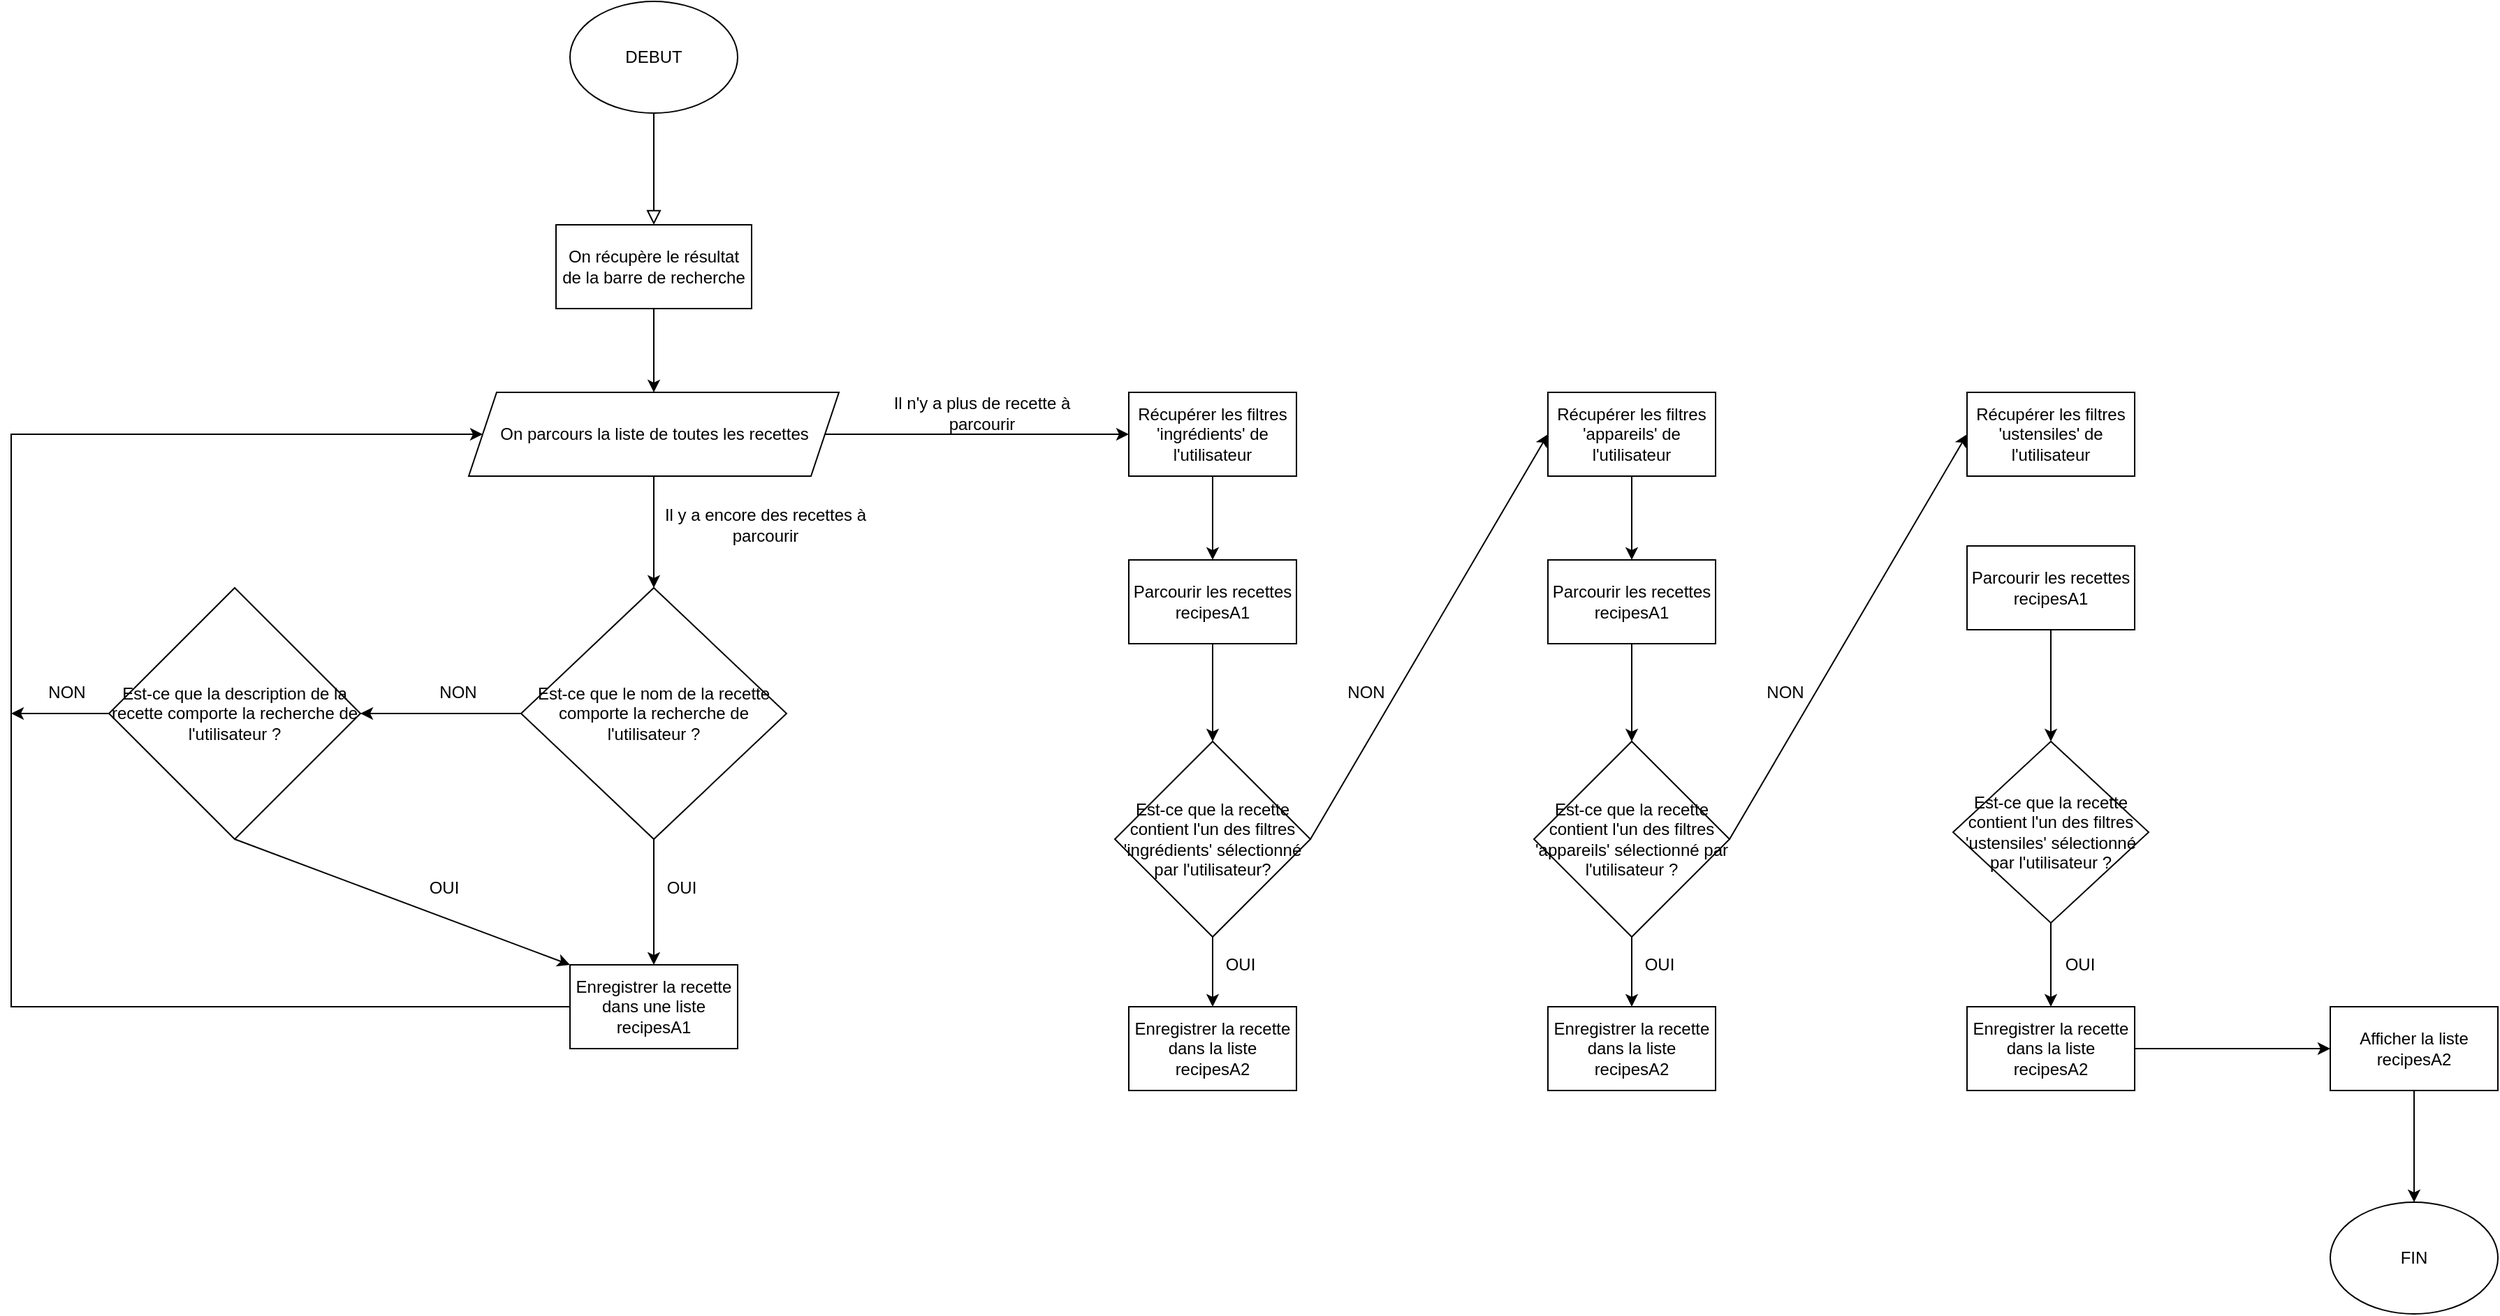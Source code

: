 <mxfile version="22.1.17" type="github">
  <diagram id="C5RBs43oDa-KdzZeNtuy" name="Page-1">
    <mxGraphModel dx="1877" dy="522" grid="1" gridSize="10" guides="1" tooltips="1" connect="1" arrows="1" fold="1" page="1" pageScale="1" pageWidth="827" pageHeight="1169" math="0" shadow="0">
      <root>
        <mxCell id="WIyWlLk6GJQsqaUBKTNV-0" />
        <mxCell id="WIyWlLk6GJQsqaUBKTNV-1" parent="WIyWlLk6GJQsqaUBKTNV-0" />
        <mxCell id="WIyWlLk6GJQsqaUBKTNV-2" value="" style="rounded=0;html=1;jettySize=auto;orthogonalLoop=1;fontSize=11;endArrow=block;endFill=0;endSize=8;strokeWidth=1;shadow=0;labelBackgroundColor=none;edgeStyle=orthogonalEdgeStyle;" parent="WIyWlLk6GJQsqaUBKTNV-1" edge="1">
          <mxGeometry relative="1" as="geometry">
            <mxPoint x="220" y="120" as="sourcePoint" />
            <mxPoint x="220" y="200" as="targetPoint" />
          </mxGeometry>
        </mxCell>
        <mxCell id="Xilps3Jjmm4mwuuj0VUE-0" value="DEBUT" style="ellipse;whiteSpace=wrap;html=1;" vertex="1" parent="WIyWlLk6GJQsqaUBKTNV-1">
          <mxGeometry x="160" y="40" width="120" height="80" as="geometry" />
        </mxCell>
        <mxCell id="Xilps3Jjmm4mwuuj0VUE-5" value="" style="edgeStyle=orthogonalEdgeStyle;rounded=0;orthogonalLoop=1;jettySize=auto;html=1;" edge="1" parent="WIyWlLk6GJQsqaUBKTNV-1" source="Xilps3Jjmm4mwuuj0VUE-2" target="Xilps3Jjmm4mwuuj0VUE-3">
          <mxGeometry relative="1" as="geometry">
            <Array as="points">
              <mxPoint x="220" y="280" />
              <mxPoint x="220" y="280" />
            </Array>
          </mxGeometry>
        </mxCell>
        <mxCell id="Xilps3Jjmm4mwuuj0VUE-2" value="On récupère le résultat de la barre de recherche" style="rounded=0;whiteSpace=wrap;html=1;" vertex="1" parent="WIyWlLk6GJQsqaUBKTNV-1">
          <mxGeometry x="150" y="200" width="140" height="60" as="geometry" />
        </mxCell>
        <mxCell id="Xilps3Jjmm4mwuuj0VUE-9" value="" style="edgeStyle=orthogonalEdgeStyle;rounded=0;orthogonalLoop=1;jettySize=auto;html=1;" edge="1" parent="WIyWlLk6GJQsqaUBKTNV-1" source="Xilps3Jjmm4mwuuj0VUE-3" target="Xilps3Jjmm4mwuuj0VUE-7">
          <mxGeometry relative="1" as="geometry" />
        </mxCell>
        <mxCell id="Xilps3Jjmm4mwuuj0VUE-3" value="On parcours la liste de toutes les recettes" style="shape=parallelogram;perimeter=parallelogramPerimeter;whiteSpace=wrap;html=1;fixedSize=1;" vertex="1" parent="WIyWlLk6GJQsqaUBKTNV-1">
          <mxGeometry x="87.5" y="320" width="265" height="60" as="geometry" />
        </mxCell>
        <mxCell id="Xilps3Jjmm4mwuuj0VUE-12" value="" style="edgeStyle=orthogonalEdgeStyle;rounded=0;orthogonalLoop=1;jettySize=auto;html=1;" edge="1" parent="WIyWlLk6GJQsqaUBKTNV-1" source="Xilps3Jjmm4mwuuj0VUE-7" target="Xilps3Jjmm4mwuuj0VUE-11">
          <mxGeometry relative="1" as="geometry" />
        </mxCell>
        <mxCell id="Xilps3Jjmm4mwuuj0VUE-7" value="Est-ce que le nom de la recette comporte la recherche de l&#39;utilisateur ?" style="rhombus;whiteSpace=wrap;html=1;" vertex="1" parent="WIyWlLk6GJQsqaUBKTNV-1">
          <mxGeometry x="125" y="460" width="190" height="180" as="geometry" />
        </mxCell>
        <mxCell id="Xilps3Jjmm4mwuuj0VUE-10" value="Il y a encore des recettes à parcourir" style="text;html=1;strokeColor=none;fillColor=none;align=center;verticalAlign=middle;whiteSpace=wrap;rounded=0;" vertex="1" parent="WIyWlLk6GJQsqaUBKTNV-1">
          <mxGeometry x="220" y="400" width="160" height="30" as="geometry" />
        </mxCell>
        <mxCell id="Xilps3Jjmm4mwuuj0VUE-24" style="edgeStyle=orthogonalEdgeStyle;rounded=0;orthogonalLoop=1;jettySize=auto;html=1;exitX=0;exitY=0.5;exitDx=0;exitDy=0;entryX=0;entryY=0.5;entryDx=0;entryDy=0;" edge="1" parent="WIyWlLk6GJQsqaUBKTNV-1" source="Xilps3Jjmm4mwuuj0VUE-11" target="Xilps3Jjmm4mwuuj0VUE-3">
          <mxGeometry relative="1" as="geometry">
            <Array as="points">
              <mxPoint x="-240" y="760" />
              <mxPoint x="-240" y="350" />
            </Array>
          </mxGeometry>
        </mxCell>
        <mxCell id="Xilps3Jjmm4mwuuj0VUE-11" value="Enregistrer la recette dans une liste recipesA1" style="rounded=0;whiteSpace=wrap;html=1;" vertex="1" parent="WIyWlLk6GJQsqaUBKTNV-1">
          <mxGeometry x="160" y="730" width="120" height="60" as="geometry" />
        </mxCell>
        <mxCell id="Xilps3Jjmm4mwuuj0VUE-13" value="OUI" style="text;html=1;strokeColor=none;fillColor=none;align=center;verticalAlign=middle;whiteSpace=wrap;rounded=0;" vertex="1" parent="WIyWlLk6GJQsqaUBKTNV-1">
          <mxGeometry x="210" y="660" width="60" height="30" as="geometry" />
        </mxCell>
        <mxCell id="Xilps3Jjmm4mwuuj0VUE-25" value="" style="endArrow=classic;html=1;rounded=0;exitX=0;exitY=0.5;exitDx=0;exitDy=0;" edge="1" parent="WIyWlLk6GJQsqaUBKTNV-1" source="Xilps3Jjmm4mwuuj0VUE-7">
          <mxGeometry width="50" height="50" relative="1" as="geometry">
            <mxPoint x="190" y="600" as="sourcePoint" />
            <mxPoint x="10" y="550" as="targetPoint" />
          </mxGeometry>
        </mxCell>
        <mxCell id="Xilps3Jjmm4mwuuj0VUE-26" value="NON" style="text;html=1;strokeColor=none;fillColor=none;align=center;verticalAlign=middle;whiteSpace=wrap;rounded=0;" vertex="1" parent="WIyWlLk6GJQsqaUBKTNV-1">
          <mxGeometry x="50" y="520" width="60" height="30" as="geometry" />
        </mxCell>
        <mxCell id="Xilps3Jjmm4mwuuj0VUE-27" value="Est-ce que la description de la recette comporte la recherche de l&#39;utilisateur ?" style="rhombus;whiteSpace=wrap;html=1;" vertex="1" parent="WIyWlLk6GJQsqaUBKTNV-1">
          <mxGeometry x="-170" y="460" width="180" height="180" as="geometry" />
        </mxCell>
        <mxCell id="Xilps3Jjmm4mwuuj0VUE-28" value="" style="endArrow=classic;html=1;rounded=0;exitX=0.5;exitY=1;exitDx=0;exitDy=0;entryX=0;entryY=0;entryDx=0;entryDy=0;" edge="1" parent="WIyWlLk6GJQsqaUBKTNV-1" source="Xilps3Jjmm4mwuuj0VUE-27" target="Xilps3Jjmm4mwuuj0VUE-11">
          <mxGeometry width="50" height="50" relative="1" as="geometry">
            <mxPoint x="190" y="600" as="sourcePoint" />
            <mxPoint x="240" y="550" as="targetPoint" />
          </mxGeometry>
        </mxCell>
        <mxCell id="Xilps3Jjmm4mwuuj0VUE-29" value="OUI" style="text;html=1;strokeColor=none;fillColor=none;align=center;verticalAlign=middle;whiteSpace=wrap;rounded=0;" vertex="1" parent="WIyWlLk6GJQsqaUBKTNV-1">
          <mxGeometry x="40" y="660" width="60" height="30" as="geometry" />
        </mxCell>
        <mxCell id="Xilps3Jjmm4mwuuj0VUE-30" value="" style="endArrow=classic;html=1;rounded=0;exitX=0;exitY=0.5;exitDx=0;exitDy=0;" edge="1" parent="WIyWlLk6GJQsqaUBKTNV-1" source="Xilps3Jjmm4mwuuj0VUE-27">
          <mxGeometry width="50" height="50" relative="1" as="geometry">
            <mxPoint x="190" y="600" as="sourcePoint" />
            <mxPoint x="-240" y="550" as="targetPoint" />
          </mxGeometry>
        </mxCell>
        <mxCell id="Xilps3Jjmm4mwuuj0VUE-32" value="NON" style="text;html=1;strokeColor=none;fillColor=none;align=center;verticalAlign=middle;whiteSpace=wrap;rounded=0;" vertex="1" parent="WIyWlLk6GJQsqaUBKTNV-1">
          <mxGeometry x="-230" y="520" width="60" height="30" as="geometry" />
        </mxCell>
        <mxCell id="Xilps3Jjmm4mwuuj0VUE-33" value="Récupérer les filtres &#39;ingrédients&#39; de l&#39;utilisateur" style="rounded=0;whiteSpace=wrap;html=1;" vertex="1" parent="WIyWlLk6GJQsqaUBKTNV-1">
          <mxGeometry x="560" y="320" width="120" height="60" as="geometry" />
        </mxCell>
        <mxCell id="Xilps3Jjmm4mwuuj0VUE-49" value="" style="edgeStyle=orthogonalEdgeStyle;rounded=0;orthogonalLoop=1;jettySize=auto;html=1;" edge="1" parent="WIyWlLk6GJQsqaUBKTNV-1" source="Xilps3Jjmm4mwuuj0VUE-34" target="Xilps3Jjmm4mwuuj0VUE-47">
          <mxGeometry relative="1" as="geometry" />
        </mxCell>
        <mxCell id="Xilps3Jjmm4mwuuj0VUE-34" value="Récupérer les filtres &#39;appareils&#39; de l&#39;utilisateur" style="rounded=0;whiteSpace=wrap;html=1;" vertex="1" parent="WIyWlLk6GJQsqaUBKTNV-1">
          <mxGeometry x="860" y="320" width="120" height="60" as="geometry" />
        </mxCell>
        <mxCell id="Xilps3Jjmm4mwuuj0VUE-35" value="Récupérer les filtres &#39;ustensiles&#39; de l&#39;utilisateur" style="rounded=0;whiteSpace=wrap;html=1;" vertex="1" parent="WIyWlLk6GJQsqaUBKTNV-1">
          <mxGeometry x="1160" y="320" width="120" height="60" as="geometry" />
        </mxCell>
        <mxCell id="Xilps3Jjmm4mwuuj0VUE-36" value="" style="endArrow=classic;html=1;rounded=0;exitX=1;exitY=0.5;exitDx=0;exitDy=0;entryX=0;entryY=0.5;entryDx=0;entryDy=0;" edge="1" parent="WIyWlLk6GJQsqaUBKTNV-1" source="Xilps3Jjmm4mwuuj0VUE-3" target="Xilps3Jjmm4mwuuj0VUE-33">
          <mxGeometry width="50" height="50" relative="1" as="geometry">
            <mxPoint x="540" y="600" as="sourcePoint" />
            <mxPoint x="590" y="550" as="targetPoint" />
          </mxGeometry>
        </mxCell>
        <mxCell id="Xilps3Jjmm4mwuuj0VUE-37" value="Il n&#39;y a plus de recette à parcourir" style="text;html=1;strokeColor=none;fillColor=none;align=center;verticalAlign=middle;whiteSpace=wrap;rounded=0;" vertex="1" parent="WIyWlLk6GJQsqaUBKTNV-1">
          <mxGeometry x="370" y="320" width="170" height="30" as="geometry" />
        </mxCell>
        <mxCell id="Xilps3Jjmm4mwuuj0VUE-38" value="Parcourir les recettes recipesA1" style="rounded=0;whiteSpace=wrap;html=1;" vertex="1" parent="WIyWlLk6GJQsqaUBKTNV-1">
          <mxGeometry x="560" y="440" width="120" height="60" as="geometry" />
        </mxCell>
        <mxCell id="Xilps3Jjmm4mwuuj0VUE-39" value="" style="endArrow=classic;html=1;rounded=0;exitX=0.5;exitY=1;exitDx=0;exitDy=0;entryX=0.5;entryY=0;entryDx=0;entryDy=0;" edge="1" parent="WIyWlLk6GJQsqaUBKTNV-1" source="Xilps3Jjmm4mwuuj0VUE-33" target="Xilps3Jjmm4mwuuj0VUE-38">
          <mxGeometry width="50" height="50" relative="1" as="geometry">
            <mxPoint x="420" y="600" as="sourcePoint" />
            <mxPoint x="470" y="550" as="targetPoint" />
          </mxGeometry>
        </mxCell>
        <mxCell id="Xilps3Jjmm4mwuuj0VUE-40" value="Est-ce que la recette contient l&#39;un des filtres &#39;ingrédients&#39; sélectionné par l&#39;utilisateur?" style="rhombus;whiteSpace=wrap;html=1;" vertex="1" parent="WIyWlLk6GJQsqaUBKTNV-1">
          <mxGeometry x="550" y="570" width="140" height="140" as="geometry" />
        </mxCell>
        <mxCell id="Xilps3Jjmm4mwuuj0VUE-41" value="" style="endArrow=classic;html=1;rounded=0;exitX=0.5;exitY=1;exitDx=0;exitDy=0;entryX=0.5;entryY=0;entryDx=0;entryDy=0;" edge="1" parent="WIyWlLk6GJQsqaUBKTNV-1" source="Xilps3Jjmm4mwuuj0VUE-38" target="Xilps3Jjmm4mwuuj0VUE-40">
          <mxGeometry width="50" height="50" relative="1" as="geometry">
            <mxPoint x="420" y="600" as="sourcePoint" />
            <mxPoint x="470" y="550" as="targetPoint" />
          </mxGeometry>
        </mxCell>
        <mxCell id="Xilps3Jjmm4mwuuj0VUE-42" value="Enregistrer la recette dans la liste recipesA2" style="rounded=0;whiteSpace=wrap;html=1;" vertex="1" parent="WIyWlLk6GJQsqaUBKTNV-1">
          <mxGeometry x="560" y="760" width="120" height="60" as="geometry" />
        </mxCell>
        <mxCell id="Xilps3Jjmm4mwuuj0VUE-43" value="" style="endArrow=classic;html=1;rounded=0;exitX=0.5;exitY=1;exitDx=0;exitDy=0;entryX=0.5;entryY=0;entryDx=0;entryDy=0;" edge="1" parent="WIyWlLk6GJQsqaUBKTNV-1" source="Xilps3Jjmm4mwuuj0VUE-40" target="Xilps3Jjmm4mwuuj0VUE-42">
          <mxGeometry width="50" height="50" relative="1" as="geometry">
            <mxPoint x="420" y="600" as="sourcePoint" />
            <mxPoint x="470" y="550" as="targetPoint" />
          </mxGeometry>
        </mxCell>
        <mxCell id="Xilps3Jjmm4mwuuj0VUE-44" value="OUI" style="text;html=1;strokeColor=none;fillColor=none;align=center;verticalAlign=middle;whiteSpace=wrap;rounded=0;" vertex="1" parent="WIyWlLk6GJQsqaUBKTNV-1">
          <mxGeometry x="610" y="720" width="60" height="20" as="geometry" />
        </mxCell>
        <mxCell id="Xilps3Jjmm4mwuuj0VUE-45" value="" style="endArrow=classic;html=1;rounded=0;exitX=1;exitY=0.5;exitDx=0;exitDy=0;entryX=0;entryY=0.5;entryDx=0;entryDy=0;" edge="1" parent="WIyWlLk6GJQsqaUBKTNV-1" source="Xilps3Jjmm4mwuuj0VUE-40" target="Xilps3Jjmm4mwuuj0VUE-34">
          <mxGeometry width="50" height="50" relative="1" as="geometry">
            <mxPoint x="700" y="600" as="sourcePoint" />
            <mxPoint x="750" y="550" as="targetPoint" />
          </mxGeometry>
        </mxCell>
        <mxCell id="Xilps3Jjmm4mwuuj0VUE-46" value="NON" style="text;html=1;strokeColor=none;fillColor=none;align=center;verticalAlign=middle;whiteSpace=wrap;rounded=0;" vertex="1" parent="WIyWlLk6GJQsqaUBKTNV-1">
          <mxGeometry x="700" y="520" width="60" height="30" as="geometry" />
        </mxCell>
        <mxCell id="Xilps3Jjmm4mwuuj0VUE-51" value="" style="edgeStyle=orthogonalEdgeStyle;rounded=0;orthogonalLoop=1;jettySize=auto;html=1;" edge="1" parent="WIyWlLk6GJQsqaUBKTNV-1" source="Xilps3Jjmm4mwuuj0VUE-47" target="Xilps3Jjmm4mwuuj0VUE-50">
          <mxGeometry relative="1" as="geometry" />
        </mxCell>
        <mxCell id="Xilps3Jjmm4mwuuj0VUE-47" value="Parcourir les recettes recipesA1" style="rounded=0;whiteSpace=wrap;html=1;" vertex="1" parent="WIyWlLk6GJQsqaUBKTNV-1">
          <mxGeometry x="860" y="440" width="120" height="60" as="geometry" />
        </mxCell>
        <mxCell id="Xilps3Jjmm4mwuuj0VUE-53" value="" style="edgeStyle=orthogonalEdgeStyle;rounded=0;orthogonalLoop=1;jettySize=auto;html=1;" edge="1" parent="WIyWlLk6GJQsqaUBKTNV-1" source="Xilps3Jjmm4mwuuj0VUE-50" target="Xilps3Jjmm4mwuuj0VUE-52">
          <mxGeometry relative="1" as="geometry" />
        </mxCell>
        <mxCell id="Xilps3Jjmm4mwuuj0VUE-50" value="Est-ce que la recette contient l&#39;un des filtres &#39;appareils&#39; sélectionné par l&#39;utilisateur ?" style="rhombus;whiteSpace=wrap;html=1;" vertex="1" parent="WIyWlLk6GJQsqaUBKTNV-1">
          <mxGeometry x="850" y="570" width="140" height="140" as="geometry" />
        </mxCell>
        <mxCell id="Xilps3Jjmm4mwuuj0VUE-52" value="Enregistrer la recette dans la liste recipesA2" style="rounded=0;whiteSpace=wrap;html=1;" vertex="1" parent="WIyWlLk6GJQsqaUBKTNV-1">
          <mxGeometry x="860" y="760" width="120" height="60" as="geometry" />
        </mxCell>
        <mxCell id="Xilps3Jjmm4mwuuj0VUE-54" value="OUI" style="text;html=1;strokeColor=none;fillColor=none;align=center;verticalAlign=middle;whiteSpace=wrap;rounded=0;" vertex="1" parent="WIyWlLk6GJQsqaUBKTNV-1">
          <mxGeometry x="910" y="715" width="60" height="30" as="geometry" />
        </mxCell>
        <mxCell id="Xilps3Jjmm4mwuuj0VUE-55" value="" style="endArrow=classic;html=1;rounded=0;exitX=1;exitY=0.5;exitDx=0;exitDy=0;entryX=0;entryY=0.5;entryDx=0;entryDy=0;" edge="1" parent="WIyWlLk6GJQsqaUBKTNV-1" source="Xilps3Jjmm4mwuuj0VUE-50" target="Xilps3Jjmm4mwuuj0VUE-35">
          <mxGeometry width="50" height="50" relative="1" as="geometry">
            <mxPoint x="970" y="700" as="sourcePoint" />
            <mxPoint x="1020" y="650" as="targetPoint" />
          </mxGeometry>
        </mxCell>
        <mxCell id="Xilps3Jjmm4mwuuj0VUE-56" value="NON" style="text;html=1;strokeColor=none;fillColor=none;align=center;verticalAlign=middle;whiteSpace=wrap;rounded=0;" vertex="1" parent="WIyWlLk6GJQsqaUBKTNV-1">
          <mxGeometry x="1000" y="520" width="60" height="30" as="geometry" />
        </mxCell>
        <mxCell id="Xilps3Jjmm4mwuuj0VUE-60" value="" style="edgeStyle=orthogonalEdgeStyle;rounded=0;orthogonalLoop=1;jettySize=auto;html=1;" edge="1" parent="WIyWlLk6GJQsqaUBKTNV-1" source="Xilps3Jjmm4mwuuj0VUE-58" target="Xilps3Jjmm4mwuuj0VUE-59">
          <mxGeometry relative="1" as="geometry" />
        </mxCell>
        <mxCell id="Xilps3Jjmm4mwuuj0VUE-58" value="Parcourir les recettes recipesA1" style="rounded=0;whiteSpace=wrap;html=1;" vertex="1" parent="WIyWlLk6GJQsqaUBKTNV-1">
          <mxGeometry x="1160" y="430" width="120" height="60" as="geometry" />
        </mxCell>
        <mxCell id="Xilps3Jjmm4mwuuj0VUE-62" value="" style="edgeStyle=orthogonalEdgeStyle;rounded=0;orthogonalLoop=1;jettySize=auto;html=1;" edge="1" parent="WIyWlLk6GJQsqaUBKTNV-1" source="Xilps3Jjmm4mwuuj0VUE-59" target="Xilps3Jjmm4mwuuj0VUE-61">
          <mxGeometry relative="1" as="geometry" />
        </mxCell>
        <mxCell id="Xilps3Jjmm4mwuuj0VUE-59" value="Est-ce que la recette contient l&#39;un des filtres &#39;ustensiles&#39; sélectionné par l&#39;utilisateur ?" style="rhombus;whiteSpace=wrap;html=1;" vertex="1" parent="WIyWlLk6GJQsqaUBKTNV-1">
          <mxGeometry x="1150" y="570" width="140" height="130" as="geometry" />
        </mxCell>
        <mxCell id="Xilps3Jjmm4mwuuj0VUE-61" value="Enregistrer la recette dans la liste recipesA2" style="rounded=0;whiteSpace=wrap;html=1;" vertex="1" parent="WIyWlLk6GJQsqaUBKTNV-1">
          <mxGeometry x="1160" y="760" width="120" height="60" as="geometry" />
        </mxCell>
        <mxCell id="Xilps3Jjmm4mwuuj0VUE-63" value="OUI" style="text;html=1;strokeColor=none;fillColor=none;align=center;verticalAlign=middle;whiteSpace=wrap;rounded=0;" vertex="1" parent="WIyWlLk6GJQsqaUBKTNV-1">
          <mxGeometry x="1211" y="715" width="60" height="30" as="geometry" />
        </mxCell>
        <mxCell id="Xilps3Jjmm4mwuuj0VUE-67" value="" style="edgeStyle=orthogonalEdgeStyle;rounded=0;orthogonalLoop=1;jettySize=auto;html=1;" edge="1" parent="WIyWlLk6GJQsqaUBKTNV-1" source="Xilps3Jjmm4mwuuj0VUE-64" target="Xilps3Jjmm4mwuuj0VUE-66">
          <mxGeometry relative="1" as="geometry" />
        </mxCell>
        <mxCell id="Xilps3Jjmm4mwuuj0VUE-64" value="Afficher la liste recipesA2" style="rounded=0;whiteSpace=wrap;html=1;" vertex="1" parent="WIyWlLk6GJQsqaUBKTNV-1">
          <mxGeometry x="1420" y="760" width="120" height="60" as="geometry" />
        </mxCell>
        <mxCell id="Xilps3Jjmm4mwuuj0VUE-65" value="" style="endArrow=classic;html=1;rounded=0;exitX=1;exitY=0.5;exitDx=0;exitDy=0;entryX=0;entryY=0.5;entryDx=0;entryDy=0;" edge="1" parent="WIyWlLk6GJQsqaUBKTNV-1" source="Xilps3Jjmm4mwuuj0VUE-61" target="Xilps3Jjmm4mwuuj0VUE-64">
          <mxGeometry width="50" height="50" relative="1" as="geometry">
            <mxPoint x="1290" y="800" as="sourcePoint" />
            <mxPoint x="1340" y="750" as="targetPoint" />
          </mxGeometry>
        </mxCell>
        <mxCell id="Xilps3Jjmm4mwuuj0VUE-66" value="FIN" style="ellipse;whiteSpace=wrap;html=1;" vertex="1" parent="WIyWlLk6GJQsqaUBKTNV-1">
          <mxGeometry x="1420" y="900" width="120" height="80" as="geometry" />
        </mxCell>
      </root>
    </mxGraphModel>
  </diagram>
</mxfile>
